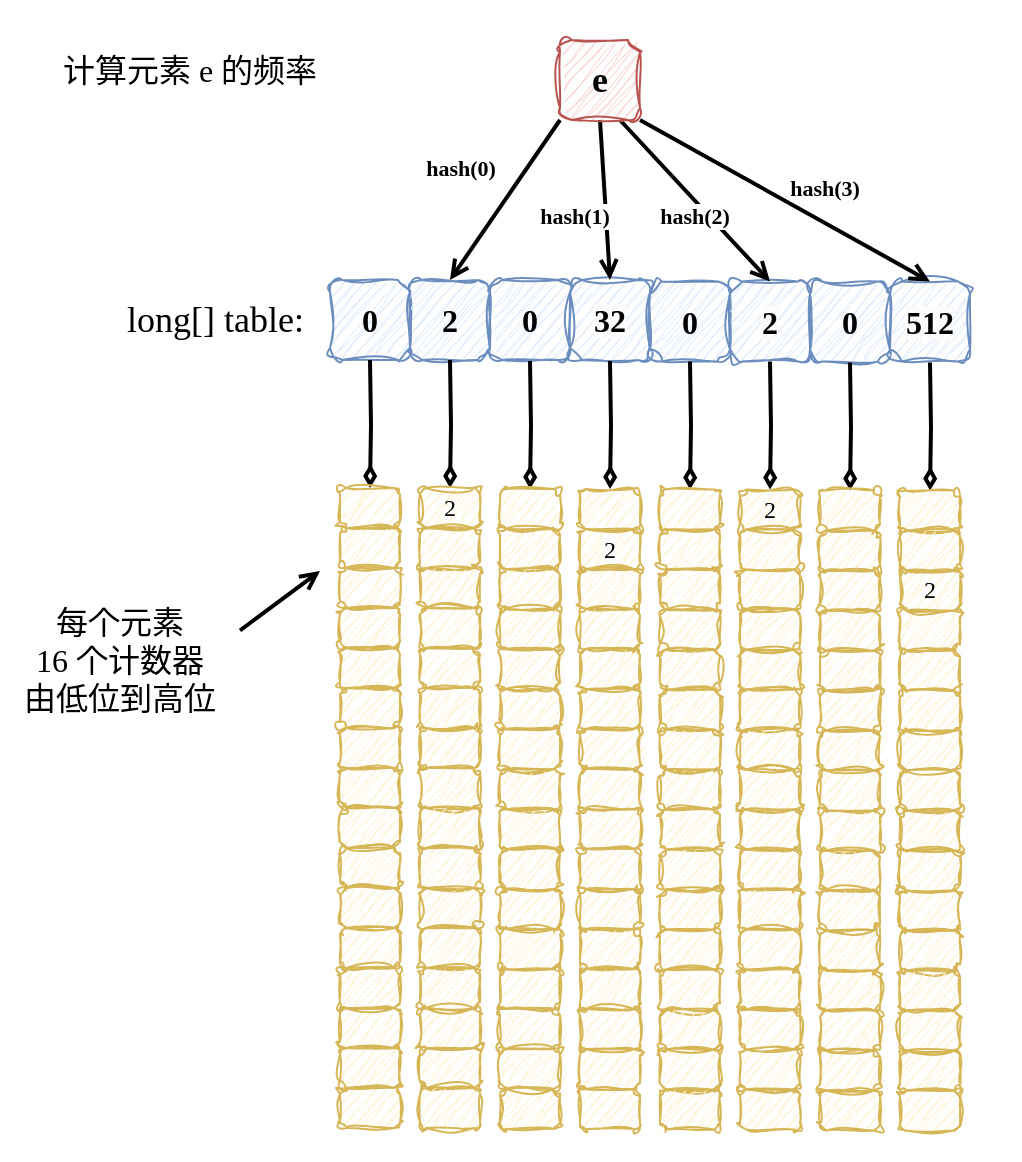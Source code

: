 <mxfile version="25.0.2">
  <diagram name="第 1 页" id="IvqHyeAGdd7Yr8hoWfXT">
    <mxGraphModel dx="819" dy="488" grid="1" gridSize="10" guides="1" tooltips="1" connect="1" arrows="1" fold="1" page="1" pageScale="1" pageWidth="1169" pageHeight="827" math="0" shadow="0">
      <root>
        <mxCell id="0" />
        <mxCell id="1" parent="0" />
        <mxCell id="Biw7-eiPxBGhHiRIIHcr-265" value="" style="rounded=0;whiteSpace=wrap;html=1;strokeColor=none;fontFamily=Helvetica;fontSize=11;fontColor=default;labelBackgroundColor=default;" parent="1" vertex="1">
          <mxGeometry x="220" y="110" width="510" height="580" as="geometry" />
        </mxCell>
        <mxCell id="Biw7-eiPxBGhHiRIIHcr-21" value="&lt;font style=&quot;font-size: 16px;&quot; face=&quot;Comic Sans MS&quot;&gt;&lt;b&gt;0&lt;/b&gt;&lt;/font&gt;" style="rounded=1;whiteSpace=wrap;html=1;fillColor=#dae8fc;strokeColor=#6c8ebf;sketch=1;curveFitting=1;jiggle=2;" parent="1" vertex="1">
          <mxGeometry x="385" y="250" width="40" height="40" as="geometry" />
        </mxCell>
        <mxCell id="Biw7-eiPxBGhHiRIIHcr-30" value="&lt;b style=&quot;font-family: &amp;quot;Comic Sans MS&amp;quot;; font-size: 16px;&quot;&gt;2&lt;/b&gt;" style="rounded=1;whiteSpace=wrap;html=1;fillColor=#dae8fc;strokeColor=#6c8ebf;sketch=1;curveFitting=1;jiggle=2;" parent="1" vertex="1">
          <mxGeometry x="425" y="250" width="40" height="40" as="geometry" />
        </mxCell>
        <mxCell id="Biw7-eiPxBGhHiRIIHcr-31" value="&lt;b style=&quot;forced-color-adjust: none; color: rgb(0, 0, 0); font-style: normal; font-variant-ligatures: normal; font-variant-caps: normal; letter-spacing: normal; orphans: 2; text-align: center; text-indent: 0px; text-transform: none; widows: 2; word-spacing: 0px; -webkit-text-stroke-width: 0px; white-space: normal; background-color: rgb(251, 251, 251); text-decoration-thickness: initial; text-decoration-style: initial; text-decoration-color: initial; font-family: &amp;quot;Comic Sans MS&amp;quot;; font-size: 16px;&quot;&gt;32&lt;/b&gt;" style="rounded=1;whiteSpace=wrap;html=1;fillColor=#dae8fc;strokeColor=#6c8ebf;sketch=1;curveFitting=1;jiggle=2;" parent="1" vertex="1">
          <mxGeometry x="505" y="250" width="40" height="40" as="geometry" />
        </mxCell>
        <mxCell id="Biw7-eiPxBGhHiRIIHcr-32" value="&lt;b style=&quot;font-family: &amp;quot;Comic Sans MS&amp;quot;; font-size: 16px;&quot;&gt;0&lt;/b&gt;" style="rounded=1;whiteSpace=wrap;html=1;fillColor=#dae8fc;strokeColor=#6c8ebf;sketch=1;curveFitting=1;jiggle=2;" parent="1" vertex="1">
          <mxGeometry x="465" y="250" width="40" height="40" as="geometry" />
        </mxCell>
        <mxCell id="Biw7-eiPxBGhHiRIIHcr-37" style="edgeStyle=orthogonalEdgeStyle;shape=connector;rounded=0;orthogonalLoop=1;jettySize=auto;html=1;exitX=0.5;exitY=1;exitDx=0;exitDy=0;strokeColor=default;strokeWidth=2;align=center;verticalAlign=middle;fontFamily=Helvetica;fontSize=11;fontColor=default;labelBackgroundColor=default;endArrow=diamondThin;endFill=0;" parent="1" target="Biw7-eiPxBGhHiRIIHcr-38" edge="1">
          <mxGeometry relative="1" as="geometry">
            <mxPoint x="405" y="290" as="sourcePoint" />
          </mxGeometry>
        </mxCell>
        <mxCell id="Biw7-eiPxBGhHiRIIHcr-38" value="" style="rounded=1;whiteSpace=wrap;html=1;fillColor=#fff2cc;strokeColor=#d6b656;sketch=1;curveFitting=1;jiggle=2;" parent="1" vertex="1">
          <mxGeometry x="390" y="354" width="30" height="20" as="geometry" />
        </mxCell>
        <mxCell id="Biw7-eiPxBGhHiRIIHcr-39" value="" style="rounded=1;whiteSpace=wrap;html=1;fillColor=#fff2cc;strokeColor=#d6b656;sketch=1;curveFitting=1;jiggle=2;" parent="1" vertex="1">
          <mxGeometry x="390" y="374" width="30" height="20" as="geometry" />
        </mxCell>
        <mxCell id="Biw7-eiPxBGhHiRIIHcr-40" value="" style="rounded=1;whiteSpace=wrap;html=1;fillColor=#fff2cc;strokeColor=#d6b656;sketch=1;curveFitting=1;jiggle=2;" parent="1" vertex="1">
          <mxGeometry x="390" y="394" width="30" height="20" as="geometry" />
        </mxCell>
        <mxCell id="Biw7-eiPxBGhHiRIIHcr-41" value="" style="rounded=1;whiteSpace=wrap;html=1;fillColor=#fff2cc;strokeColor=#d6b656;sketch=1;curveFitting=1;jiggle=2;" parent="1" vertex="1">
          <mxGeometry x="390" y="414" width="30" height="20" as="geometry" />
        </mxCell>
        <mxCell id="Biw7-eiPxBGhHiRIIHcr-42" value="" style="rounded=1;whiteSpace=wrap;html=1;fillColor=#fff2cc;strokeColor=#d6b656;sketch=1;curveFitting=1;jiggle=2;" parent="1" vertex="1">
          <mxGeometry x="390" y="434" width="30" height="20" as="geometry" />
        </mxCell>
        <mxCell id="Biw7-eiPxBGhHiRIIHcr-43" value="" style="rounded=1;whiteSpace=wrap;html=1;fillColor=#fff2cc;strokeColor=#d6b656;sketch=1;curveFitting=1;jiggle=2;" parent="1" vertex="1">
          <mxGeometry x="390" y="454" width="30" height="20" as="geometry" />
        </mxCell>
        <mxCell id="Biw7-eiPxBGhHiRIIHcr-44" value="" style="rounded=1;whiteSpace=wrap;html=1;fillColor=#fff2cc;strokeColor=#d6b656;sketch=1;curveFitting=1;jiggle=2;" parent="1" vertex="1">
          <mxGeometry x="390" y="474" width="30" height="20" as="geometry" />
        </mxCell>
        <mxCell id="Biw7-eiPxBGhHiRIIHcr-45" value="" style="rounded=1;whiteSpace=wrap;html=1;fillColor=#fff2cc;strokeColor=#d6b656;sketch=1;curveFitting=1;jiggle=2;" parent="1" vertex="1">
          <mxGeometry x="390" y="494" width="30" height="20" as="geometry" />
        </mxCell>
        <mxCell id="Biw7-eiPxBGhHiRIIHcr-46" value="" style="rounded=1;whiteSpace=wrap;html=1;fillColor=#fff2cc;strokeColor=#d6b656;sketch=1;curveFitting=1;jiggle=2;" parent="1" vertex="1">
          <mxGeometry x="390" y="514" width="30" height="20" as="geometry" />
        </mxCell>
        <mxCell id="Biw7-eiPxBGhHiRIIHcr-47" value="" style="rounded=1;whiteSpace=wrap;html=1;fillColor=#fff2cc;strokeColor=#d6b656;sketch=1;curveFitting=1;jiggle=2;" parent="1" vertex="1">
          <mxGeometry x="390" y="534" width="30" height="20" as="geometry" />
        </mxCell>
        <mxCell id="Biw7-eiPxBGhHiRIIHcr-48" value="" style="rounded=1;whiteSpace=wrap;html=1;fillColor=#fff2cc;strokeColor=#d6b656;sketch=1;curveFitting=1;jiggle=2;" parent="1" vertex="1">
          <mxGeometry x="390" y="554" width="30" height="20" as="geometry" />
        </mxCell>
        <mxCell id="Biw7-eiPxBGhHiRIIHcr-49" value="" style="rounded=1;whiteSpace=wrap;html=1;fillColor=#fff2cc;strokeColor=#d6b656;sketch=1;curveFitting=1;jiggle=2;" parent="1" vertex="1">
          <mxGeometry x="390" y="574" width="30" height="20" as="geometry" />
        </mxCell>
        <mxCell id="Biw7-eiPxBGhHiRIIHcr-50" value="" style="rounded=1;whiteSpace=wrap;html=1;fillColor=#fff2cc;strokeColor=#d6b656;sketch=1;curveFitting=1;jiggle=2;" parent="1" vertex="1">
          <mxGeometry x="390" y="594" width="30" height="20" as="geometry" />
        </mxCell>
        <mxCell id="Biw7-eiPxBGhHiRIIHcr-51" value="" style="rounded=1;whiteSpace=wrap;html=1;fillColor=#fff2cc;strokeColor=#d6b656;sketch=1;curveFitting=1;jiggle=2;" parent="1" vertex="1">
          <mxGeometry x="390" y="614" width="30" height="20" as="geometry" />
        </mxCell>
        <mxCell id="Biw7-eiPxBGhHiRIIHcr-52" value="" style="rounded=1;whiteSpace=wrap;html=1;fillColor=#fff2cc;strokeColor=#d6b656;sketch=1;curveFitting=1;jiggle=2;" parent="1" vertex="1">
          <mxGeometry x="390" y="634" width="30" height="20" as="geometry" />
        </mxCell>
        <mxCell id="Biw7-eiPxBGhHiRIIHcr-53" value="" style="rounded=1;whiteSpace=wrap;html=1;fillColor=#fff2cc;strokeColor=#d6b656;sketch=1;curveFitting=1;jiggle=2;" parent="1" vertex="1">
          <mxGeometry x="390" y="654" width="30" height="20" as="geometry" />
        </mxCell>
        <mxCell id="Biw7-eiPxBGhHiRIIHcr-54" style="edgeStyle=orthogonalEdgeStyle;shape=connector;rounded=0;orthogonalLoop=1;jettySize=auto;html=1;exitX=0.5;exitY=1;exitDx=0;exitDy=0;strokeColor=default;strokeWidth=2;align=center;verticalAlign=middle;fontFamily=Helvetica;fontSize=11;fontColor=default;labelBackgroundColor=default;endArrow=diamondThin;endFill=0;" parent="1" target="Biw7-eiPxBGhHiRIIHcr-55" edge="1">
          <mxGeometry relative="1" as="geometry">
            <mxPoint x="445" y="290" as="sourcePoint" />
          </mxGeometry>
        </mxCell>
        <mxCell id="Biw7-eiPxBGhHiRIIHcr-55" value="&lt;span style=&quot;font-family: &amp;quot;Comic Sans MS&amp;quot;;&quot;&gt;2&lt;/span&gt;" style="rounded=1;whiteSpace=wrap;html=1;fillColor=#fff2cc;strokeColor=#d6b656;sketch=1;curveFitting=1;jiggle=2;" parent="1" vertex="1">
          <mxGeometry x="430" y="354" width="30" height="20" as="geometry" />
        </mxCell>
        <mxCell id="Biw7-eiPxBGhHiRIIHcr-56" value="" style="rounded=1;whiteSpace=wrap;html=1;fillColor=#fff2cc;strokeColor=#d6b656;sketch=1;curveFitting=1;jiggle=2;" parent="1" vertex="1">
          <mxGeometry x="430" y="374" width="30" height="20" as="geometry" />
        </mxCell>
        <mxCell id="Biw7-eiPxBGhHiRIIHcr-57" value="" style="rounded=1;whiteSpace=wrap;html=1;fillColor=#fff2cc;strokeColor=#d6b656;sketch=1;curveFitting=1;jiggle=2;" parent="1" vertex="1">
          <mxGeometry x="430" y="394" width="30" height="20" as="geometry" />
        </mxCell>
        <mxCell id="Biw7-eiPxBGhHiRIIHcr-58" value="" style="rounded=1;whiteSpace=wrap;html=1;fillColor=#fff2cc;strokeColor=#d6b656;sketch=1;curveFitting=1;jiggle=2;" parent="1" vertex="1">
          <mxGeometry x="430" y="414" width="30" height="20" as="geometry" />
        </mxCell>
        <mxCell id="Biw7-eiPxBGhHiRIIHcr-59" value="" style="rounded=1;whiteSpace=wrap;html=1;fillColor=#fff2cc;strokeColor=#d6b656;sketch=1;curveFitting=1;jiggle=2;" parent="1" vertex="1">
          <mxGeometry x="430" y="434" width="30" height="20" as="geometry" />
        </mxCell>
        <mxCell id="Biw7-eiPxBGhHiRIIHcr-60" value="" style="rounded=1;whiteSpace=wrap;html=1;fillColor=#fff2cc;strokeColor=#d6b656;sketch=1;curveFitting=1;jiggle=2;" parent="1" vertex="1">
          <mxGeometry x="430" y="454" width="30" height="20" as="geometry" />
        </mxCell>
        <mxCell id="Biw7-eiPxBGhHiRIIHcr-61" value="" style="rounded=1;whiteSpace=wrap;html=1;fillColor=#fff2cc;strokeColor=#d6b656;sketch=1;curveFitting=1;jiggle=2;" parent="1" vertex="1">
          <mxGeometry x="430" y="474" width="30" height="20" as="geometry" />
        </mxCell>
        <mxCell id="Biw7-eiPxBGhHiRIIHcr-62" value="" style="rounded=1;whiteSpace=wrap;html=1;fillColor=#fff2cc;strokeColor=#d6b656;sketch=1;curveFitting=1;jiggle=2;" parent="1" vertex="1">
          <mxGeometry x="430" y="494" width="30" height="20" as="geometry" />
        </mxCell>
        <mxCell id="Biw7-eiPxBGhHiRIIHcr-63" value="" style="rounded=1;whiteSpace=wrap;html=1;fillColor=#fff2cc;strokeColor=#d6b656;sketch=1;curveFitting=1;jiggle=2;" parent="1" vertex="1">
          <mxGeometry x="430" y="514" width="30" height="20" as="geometry" />
        </mxCell>
        <mxCell id="Biw7-eiPxBGhHiRIIHcr-64" value="" style="rounded=1;whiteSpace=wrap;html=1;fillColor=#fff2cc;strokeColor=#d6b656;sketch=1;curveFitting=1;jiggle=2;" parent="1" vertex="1">
          <mxGeometry x="430" y="534" width="30" height="20" as="geometry" />
        </mxCell>
        <mxCell id="Biw7-eiPxBGhHiRIIHcr-65" value="" style="rounded=1;whiteSpace=wrap;html=1;fillColor=#fff2cc;strokeColor=#d6b656;sketch=1;curveFitting=1;jiggle=2;" parent="1" vertex="1">
          <mxGeometry x="430" y="554" width="30" height="20" as="geometry" />
        </mxCell>
        <mxCell id="Biw7-eiPxBGhHiRIIHcr-66" value="" style="rounded=1;whiteSpace=wrap;html=1;fillColor=#fff2cc;strokeColor=#d6b656;sketch=1;curveFitting=1;jiggle=2;" parent="1" vertex="1">
          <mxGeometry x="430" y="574" width="30" height="20" as="geometry" />
        </mxCell>
        <mxCell id="Biw7-eiPxBGhHiRIIHcr-67" value="" style="rounded=1;whiteSpace=wrap;html=1;fillColor=#fff2cc;strokeColor=#d6b656;sketch=1;curveFitting=1;jiggle=2;" parent="1" vertex="1">
          <mxGeometry x="430" y="594" width="30" height="20" as="geometry" />
        </mxCell>
        <mxCell id="Biw7-eiPxBGhHiRIIHcr-68" value="" style="rounded=1;whiteSpace=wrap;html=1;fillColor=#fff2cc;strokeColor=#d6b656;sketch=1;curveFitting=1;jiggle=2;" parent="1" vertex="1">
          <mxGeometry x="430" y="614" width="30" height="20" as="geometry" />
        </mxCell>
        <mxCell id="Biw7-eiPxBGhHiRIIHcr-69" value="" style="rounded=1;whiteSpace=wrap;html=1;fillColor=#fff2cc;strokeColor=#d6b656;sketch=1;curveFitting=1;jiggle=2;" parent="1" vertex="1">
          <mxGeometry x="430" y="634" width="30" height="20" as="geometry" />
        </mxCell>
        <mxCell id="Biw7-eiPxBGhHiRIIHcr-70" value="" style="rounded=1;whiteSpace=wrap;html=1;fillColor=#fff2cc;strokeColor=#d6b656;sketch=1;curveFitting=1;jiggle=2;" parent="1" vertex="1">
          <mxGeometry x="430" y="654" width="30" height="20" as="geometry" />
        </mxCell>
        <mxCell id="Biw7-eiPxBGhHiRIIHcr-72" style="edgeStyle=orthogonalEdgeStyle;shape=connector;rounded=0;orthogonalLoop=1;jettySize=auto;html=1;exitX=0.5;exitY=1;exitDx=0;exitDy=0;strokeColor=default;strokeWidth=2;align=center;verticalAlign=middle;fontFamily=Helvetica;fontSize=11;fontColor=default;labelBackgroundColor=default;endArrow=diamondThin;endFill=0;" parent="1" target="Biw7-eiPxBGhHiRIIHcr-73" edge="1">
          <mxGeometry relative="1" as="geometry">
            <mxPoint x="485" y="290.5" as="sourcePoint" />
          </mxGeometry>
        </mxCell>
        <mxCell id="Biw7-eiPxBGhHiRIIHcr-73" value="" style="rounded=1;whiteSpace=wrap;html=1;fillColor=#fff2cc;strokeColor=#d6b656;sketch=1;curveFitting=1;jiggle=2;" parent="1" vertex="1">
          <mxGeometry x="470" y="354.5" width="30" height="20" as="geometry" />
        </mxCell>
        <mxCell id="Biw7-eiPxBGhHiRIIHcr-74" value="" style="rounded=1;whiteSpace=wrap;html=1;fillColor=#fff2cc;strokeColor=#d6b656;sketch=1;curveFitting=1;jiggle=2;" parent="1" vertex="1">
          <mxGeometry x="470" y="374.5" width="30" height="20" as="geometry" />
        </mxCell>
        <mxCell id="Biw7-eiPxBGhHiRIIHcr-75" value="" style="rounded=1;whiteSpace=wrap;html=1;fillColor=#fff2cc;strokeColor=#d6b656;sketch=1;curveFitting=1;jiggle=2;" parent="1" vertex="1">
          <mxGeometry x="470" y="394.5" width="30" height="20" as="geometry" />
        </mxCell>
        <mxCell id="Biw7-eiPxBGhHiRIIHcr-76" value="" style="rounded=1;whiteSpace=wrap;html=1;fillColor=#fff2cc;strokeColor=#d6b656;sketch=1;curveFitting=1;jiggle=2;" parent="1" vertex="1">
          <mxGeometry x="470" y="414.5" width="30" height="20" as="geometry" />
        </mxCell>
        <mxCell id="Biw7-eiPxBGhHiRIIHcr-77" value="" style="rounded=1;whiteSpace=wrap;html=1;fillColor=#fff2cc;strokeColor=#d6b656;sketch=1;curveFitting=1;jiggle=2;" parent="1" vertex="1">
          <mxGeometry x="470" y="434.5" width="30" height="20" as="geometry" />
        </mxCell>
        <mxCell id="Biw7-eiPxBGhHiRIIHcr-78" value="" style="rounded=1;whiteSpace=wrap;html=1;fillColor=#fff2cc;strokeColor=#d6b656;sketch=1;curveFitting=1;jiggle=2;" parent="1" vertex="1">
          <mxGeometry x="470" y="454.5" width="30" height="20" as="geometry" />
        </mxCell>
        <mxCell id="Biw7-eiPxBGhHiRIIHcr-79" value="" style="rounded=1;whiteSpace=wrap;html=1;fillColor=#fff2cc;strokeColor=#d6b656;sketch=1;curveFitting=1;jiggle=2;" parent="1" vertex="1">
          <mxGeometry x="470" y="474.5" width="30" height="20" as="geometry" />
        </mxCell>
        <mxCell id="Biw7-eiPxBGhHiRIIHcr-80" value="" style="rounded=1;whiteSpace=wrap;html=1;fillColor=#fff2cc;strokeColor=#d6b656;sketch=1;curveFitting=1;jiggle=2;" parent="1" vertex="1">
          <mxGeometry x="470" y="494.5" width="30" height="20" as="geometry" />
        </mxCell>
        <mxCell id="Biw7-eiPxBGhHiRIIHcr-81" value="" style="rounded=1;whiteSpace=wrap;html=1;fillColor=#fff2cc;strokeColor=#d6b656;sketch=1;curveFitting=1;jiggle=2;" parent="1" vertex="1">
          <mxGeometry x="470" y="514.5" width="30" height="20" as="geometry" />
        </mxCell>
        <mxCell id="Biw7-eiPxBGhHiRIIHcr-82" value="" style="rounded=1;whiteSpace=wrap;html=1;fillColor=#fff2cc;strokeColor=#d6b656;sketch=1;curveFitting=1;jiggle=2;" parent="1" vertex="1">
          <mxGeometry x="470" y="534.5" width="30" height="20" as="geometry" />
        </mxCell>
        <mxCell id="Biw7-eiPxBGhHiRIIHcr-83" value="" style="rounded=1;whiteSpace=wrap;html=1;fillColor=#fff2cc;strokeColor=#d6b656;sketch=1;curveFitting=1;jiggle=2;" parent="1" vertex="1">
          <mxGeometry x="470" y="554.5" width="30" height="20" as="geometry" />
        </mxCell>
        <mxCell id="Biw7-eiPxBGhHiRIIHcr-84" value="" style="rounded=1;whiteSpace=wrap;html=1;fillColor=#fff2cc;strokeColor=#d6b656;sketch=1;curveFitting=1;jiggle=2;" parent="1" vertex="1">
          <mxGeometry x="470" y="574.5" width="30" height="20" as="geometry" />
        </mxCell>
        <mxCell id="Biw7-eiPxBGhHiRIIHcr-85" value="" style="rounded=1;whiteSpace=wrap;html=1;fillColor=#fff2cc;strokeColor=#d6b656;sketch=1;curveFitting=1;jiggle=2;" parent="1" vertex="1">
          <mxGeometry x="470" y="594.5" width="30" height="20" as="geometry" />
        </mxCell>
        <mxCell id="Biw7-eiPxBGhHiRIIHcr-86" value="" style="rounded=1;whiteSpace=wrap;html=1;fillColor=#fff2cc;strokeColor=#d6b656;sketch=1;curveFitting=1;jiggle=2;" parent="1" vertex="1">
          <mxGeometry x="470" y="614.5" width="30" height="20" as="geometry" />
        </mxCell>
        <mxCell id="Biw7-eiPxBGhHiRIIHcr-87" value="" style="rounded=1;whiteSpace=wrap;html=1;fillColor=#fff2cc;strokeColor=#d6b656;sketch=1;curveFitting=1;jiggle=2;" parent="1" vertex="1">
          <mxGeometry x="470" y="634.5" width="30" height="20" as="geometry" />
        </mxCell>
        <mxCell id="Biw7-eiPxBGhHiRIIHcr-88" value="" style="rounded=1;whiteSpace=wrap;html=1;fillColor=#fff2cc;strokeColor=#d6b656;sketch=1;curveFitting=1;jiggle=2;" parent="1" vertex="1">
          <mxGeometry x="470" y="654.5" width="30" height="20" as="geometry" />
        </mxCell>
        <mxCell id="Biw7-eiPxBGhHiRIIHcr-89" style="edgeStyle=orthogonalEdgeStyle;shape=connector;rounded=0;orthogonalLoop=1;jettySize=auto;html=1;exitX=0.5;exitY=1;exitDx=0;exitDy=0;strokeColor=default;strokeWidth=2;align=center;verticalAlign=middle;fontFamily=Helvetica;fontSize=11;fontColor=default;labelBackgroundColor=default;endArrow=diamondThin;endFill=0;" parent="1" target="Biw7-eiPxBGhHiRIIHcr-90" edge="1">
          <mxGeometry relative="1" as="geometry">
            <mxPoint x="525" y="290.5" as="sourcePoint" />
          </mxGeometry>
        </mxCell>
        <mxCell id="Biw7-eiPxBGhHiRIIHcr-90" value="" style="rounded=1;whiteSpace=wrap;html=1;fillColor=#fff2cc;strokeColor=#d6b656;sketch=1;curveFitting=1;jiggle=2;" parent="1" vertex="1">
          <mxGeometry x="510" y="354.5" width="30" height="20" as="geometry" />
        </mxCell>
        <mxCell id="Biw7-eiPxBGhHiRIIHcr-91" value="&lt;meta charset=&quot;utf-8&quot;&gt;&lt;span style=&quot;color: rgb(0, 0, 0); font-family: &amp;quot;Comic Sans MS&amp;quot;; font-size: 12px; font-style: normal; font-variant-ligatures: normal; font-variant-caps: normal; font-weight: 400; letter-spacing: normal; orphans: 2; text-align: center; text-indent: 0px; text-transform: none; widows: 2; word-spacing: 0px; -webkit-text-stroke-width: 0px; white-space: normal; background-color: rgb(251, 251, 251); text-decoration-thickness: initial; text-decoration-style: initial; text-decoration-color: initial; display: inline !important; float: none;&quot;&gt;2&lt;/span&gt;" style="rounded=1;whiteSpace=wrap;html=1;fillColor=#fff2cc;strokeColor=#d6b656;sketch=1;curveFitting=1;jiggle=2;" parent="1" vertex="1">
          <mxGeometry x="510" y="374.5" width="30" height="20" as="geometry" />
        </mxCell>
        <mxCell id="Biw7-eiPxBGhHiRIIHcr-92" value="" style="rounded=1;whiteSpace=wrap;html=1;fillColor=#fff2cc;strokeColor=#d6b656;sketch=1;curveFitting=1;jiggle=2;" parent="1" vertex="1">
          <mxGeometry x="510" y="394.5" width="30" height="20" as="geometry" />
        </mxCell>
        <mxCell id="Biw7-eiPxBGhHiRIIHcr-93" value="" style="rounded=1;whiteSpace=wrap;html=1;fillColor=#fff2cc;strokeColor=#d6b656;sketch=1;curveFitting=1;jiggle=2;" parent="1" vertex="1">
          <mxGeometry x="510" y="414.5" width="30" height="20" as="geometry" />
        </mxCell>
        <mxCell id="Biw7-eiPxBGhHiRIIHcr-94" value="" style="rounded=1;whiteSpace=wrap;html=1;fillColor=#fff2cc;strokeColor=#d6b656;sketch=1;curveFitting=1;jiggle=2;" parent="1" vertex="1">
          <mxGeometry x="510" y="434.5" width="30" height="20" as="geometry" />
        </mxCell>
        <mxCell id="Biw7-eiPxBGhHiRIIHcr-95" value="" style="rounded=1;whiteSpace=wrap;html=1;fillColor=#fff2cc;strokeColor=#d6b656;sketch=1;curveFitting=1;jiggle=2;" parent="1" vertex="1">
          <mxGeometry x="510" y="454.5" width="30" height="20" as="geometry" />
        </mxCell>
        <mxCell id="Biw7-eiPxBGhHiRIIHcr-96" value="" style="rounded=1;whiteSpace=wrap;html=1;fillColor=#fff2cc;strokeColor=#d6b656;sketch=1;curveFitting=1;jiggle=2;" parent="1" vertex="1">
          <mxGeometry x="510" y="474.5" width="30" height="20" as="geometry" />
        </mxCell>
        <mxCell id="Biw7-eiPxBGhHiRIIHcr-97" value="" style="rounded=1;whiteSpace=wrap;html=1;fillColor=#fff2cc;strokeColor=#d6b656;sketch=1;curveFitting=1;jiggle=2;" parent="1" vertex="1">
          <mxGeometry x="510" y="494.5" width="30" height="20" as="geometry" />
        </mxCell>
        <mxCell id="Biw7-eiPxBGhHiRIIHcr-98" value="" style="rounded=1;whiteSpace=wrap;html=1;fillColor=#fff2cc;strokeColor=#d6b656;sketch=1;curveFitting=1;jiggle=2;" parent="1" vertex="1">
          <mxGeometry x="510" y="514.5" width="30" height="20" as="geometry" />
        </mxCell>
        <mxCell id="Biw7-eiPxBGhHiRIIHcr-99" value="" style="rounded=1;whiteSpace=wrap;html=1;fillColor=#fff2cc;strokeColor=#d6b656;sketch=1;curveFitting=1;jiggle=2;" parent="1" vertex="1">
          <mxGeometry x="510" y="534.5" width="30" height="20" as="geometry" />
        </mxCell>
        <mxCell id="Biw7-eiPxBGhHiRIIHcr-100" value="" style="rounded=1;whiteSpace=wrap;html=1;fillColor=#fff2cc;strokeColor=#d6b656;sketch=1;curveFitting=1;jiggle=2;" parent="1" vertex="1">
          <mxGeometry x="510" y="554.5" width="30" height="20" as="geometry" />
        </mxCell>
        <mxCell id="Biw7-eiPxBGhHiRIIHcr-101" value="" style="rounded=1;whiteSpace=wrap;html=1;fillColor=#fff2cc;strokeColor=#d6b656;sketch=1;curveFitting=1;jiggle=2;" parent="1" vertex="1">
          <mxGeometry x="510" y="574.5" width="30" height="20" as="geometry" />
        </mxCell>
        <mxCell id="Biw7-eiPxBGhHiRIIHcr-102" value="" style="rounded=1;whiteSpace=wrap;html=1;fillColor=#fff2cc;strokeColor=#d6b656;sketch=1;curveFitting=1;jiggle=2;" parent="1" vertex="1">
          <mxGeometry x="510" y="594.5" width="30" height="20" as="geometry" />
        </mxCell>
        <mxCell id="Biw7-eiPxBGhHiRIIHcr-103" value="" style="rounded=1;whiteSpace=wrap;html=1;fillColor=#fff2cc;strokeColor=#d6b656;sketch=1;curveFitting=1;jiggle=2;" parent="1" vertex="1">
          <mxGeometry x="510" y="614.5" width="30" height="20" as="geometry" />
        </mxCell>
        <mxCell id="Biw7-eiPxBGhHiRIIHcr-104" value="" style="rounded=1;whiteSpace=wrap;html=1;fillColor=#fff2cc;strokeColor=#d6b656;sketch=1;curveFitting=1;jiggle=2;" parent="1" vertex="1">
          <mxGeometry x="510" y="634.5" width="30" height="20" as="geometry" />
        </mxCell>
        <mxCell id="Biw7-eiPxBGhHiRIIHcr-105" value="" style="rounded=1;whiteSpace=wrap;html=1;fillColor=#fff2cc;strokeColor=#d6b656;sketch=1;curveFitting=1;jiggle=2;" parent="1" vertex="1">
          <mxGeometry x="510" y="654.5" width="30" height="20" as="geometry" />
        </mxCell>
        <mxCell id="Biw7-eiPxBGhHiRIIHcr-174" value="&lt;b style=&quot;font-family: &amp;quot;Comic Sans MS&amp;quot;; font-size: 16px;&quot;&gt;0&lt;/b&gt;" style="rounded=1;whiteSpace=wrap;html=1;fillColor=#dae8fc;strokeColor=#6c8ebf;sketch=1;curveFitting=1;jiggle=2;" parent="1" vertex="1">
          <mxGeometry x="545" y="250.75" width="40" height="40" as="geometry" />
        </mxCell>
        <mxCell id="Biw7-eiPxBGhHiRIIHcr-175" value="&lt;b style=&quot;forced-color-adjust: none; color: rgb(0, 0, 0); font-style: normal; font-variant-ligatures: normal; font-variant-caps: normal; letter-spacing: normal; orphans: 2; text-align: center; text-indent: 0px; text-transform: none; widows: 2; word-spacing: 0px; -webkit-text-stroke-width: 0px; white-space: normal; background-color: rgb(251, 251, 251); text-decoration-thickness: initial; text-decoration-style: initial; text-decoration-color: initial; font-family: &amp;quot;Comic Sans MS&amp;quot;; font-size: 16px;&quot;&gt;2&lt;/b&gt;" style="rounded=1;whiteSpace=wrap;html=1;fillColor=#dae8fc;strokeColor=#6c8ebf;sketch=1;curveFitting=1;jiggle=2;" parent="1" vertex="1">
          <mxGeometry x="585" y="250.75" width="40" height="40" as="geometry" />
        </mxCell>
        <mxCell id="Biw7-eiPxBGhHiRIIHcr-176" value="&lt;b style=&quot;forced-color-adjust: none; color: rgb(0, 0, 0); font-style: normal; font-variant-ligatures: normal; font-variant-caps: normal; letter-spacing: normal; orphans: 2; text-align: center; text-indent: 0px; text-transform: none; widows: 2; word-spacing: 0px; -webkit-text-stroke-width: 0px; white-space: normal; text-decoration-thickness: initial; text-decoration-style: initial; text-decoration-color: initial; background-color: rgb(251, 251, 251); font-family: &amp;quot;Comic Sans MS&amp;quot;; font-size: 16px;&quot;&gt;512&lt;/b&gt;" style="rounded=1;whiteSpace=wrap;html=1;fillColor=#dae8fc;strokeColor=#6c8ebf;sketch=1;curveFitting=1;jiggle=2;" parent="1" vertex="1">
          <mxGeometry x="665" y="250.75" width="40" height="40" as="geometry" />
        </mxCell>
        <mxCell id="Biw7-eiPxBGhHiRIIHcr-177" value="&lt;b style=&quot;font-family: &amp;quot;Comic Sans MS&amp;quot;; font-size: 16px;&quot;&gt;0&lt;/b&gt;" style="rounded=1;whiteSpace=wrap;html=1;fillColor=#dae8fc;strokeColor=#6c8ebf;sketch=1;curveFitting=1;jiggle=2;" parent="1" vertex="1">
          <mxGeometry x="625" y="250.75" width="40" height="40" as="geometry" />
        </mxCell>
        <mxCell id="Biw7-eiPxBGhHiRIIHcr-178" style="edgeStyle=orthogonalEdgeStyle;shape=connector;rounded=0;orthogonalLoop=1;jettySize=auto;html=1;exitX=0.5;exitY=1;exitDx=0;exitDy=0;strokeColor=default;strokeWidth=2;align=center;verticalAlign=middle;fontFamily=Helvetica;fontSize=11;fontColor=default;labelBackgroundColor=default;endArrow=diamondThin;endFill=0;" parent="1" target="Biw7-eiPxBGhHiRIIHcr-179" edge="1">
          <mxGeometry relative="1" as="geometry">
            <mxPoint x="565" y="290.75" as="sourcePoint" />
          </mxGeometry>
        </mxCell>
        <mxCell id="Biw7-eiPxBGhHiRIIHcr-179" value="" style="rounded=1;whiteSpace=wrap;html=1;fillColor=#fff2cc;strokeColor=#d6b656;sketch=1;curveFitting=1;jiggle=2;" parent="1" vertex="1">
          <mxGeometry x="550" y="354.75" width="30" height="20" as="geometry" />
        </mxCell>
        <mxCell id="Biw7-eiPxBGhHiRIIHcr-180" value="" style="rounded=1;whiteSpace=wrap;html=1;fillColor=#fff2cc;strokeColor=#d6b656;sketch=1;curveFitting=1;jiggle=2;" parent="1" vertex="1">
          <mxGeometry x="550" y="374.75" width="30" height="20" as="geometry" />
        </mxCell>
        <mxCell id="Biw7-eiPxBGhHiRIIHcr-181" value="" style="rounded=1;whiteSpace=wrap;html=1;fillColor=#fff2cc;strokeColor=#d6b656;sketch=1;curveFitting=1;jiggle=2;" parent="1" vertex="1">
          <mxGeometry x="550" y="394.75" width="30" height="20" as="geometry" />
        </mxCell>
        <mxCell id="Biw7-eiPxBGhHiRIIHcr-182" value="" style="rounded=1;whiteSpace=wrap;html=1;fillColor=#fff2cc;strokeColor=#d6b656;sketch=1;curveFitting=1;jiggle=2;" parent="1" vertex="1">
          <mxGeometry x="550" y="414.75" width="30" height="20" as="geometry" />
        </mxCell>
        <mxCell id="Biw7-eiPxBGhHiRIIHcr-183" value="" style="rounded=1;whiteSpace=wrap;html=1;fillColor=#fff2cc;strokeColor=#d6b656;sketch=1;curveFitting=1;jiggle=2;" parent="1" vertex="1">
          <mxGeometry x="550" y="434.75" width="30" height="20" as="geometry" />
        </mxCell>
        <mxCell id="Biw7-eiPxBGhHiRIIHcr-184" value="" style="rounded=1;whiteSpace=wrap;html=1;fillColor=#fff2cc;strokeColor=#d6b656;sketch=1;curveFitting=1;jiggle=2;" parent="1" vertex="1">
          <mxGeometry x="550" y="454.75" width="30" height="20" as="geometry" />
        </mxCell>
        <mxCell id="Biw7-eiPxBGhHiRIIHcr-185" value="" style="rounded=1;whiteSpace=wrap;html=1;fillColor=#fff2cc;strokeColor=#d6b656;sketch=1;curveFitting=1;jiggle=2;" parent="1" vertex="1">
          <mxGeometry x="550" y="474.75" width="30" height="20" as="geometry" />
        </mxCell>
        <mxCell id="Biw7-eiPxBGhHiRIIHcr-186" value="" style="rounded=1;whiteSpace=wrap;html=1;fillColor=#fff2cc;strokeColor=#d6b656;sketch=1;curveFitting=1;jiggle=2;" parent="1" vertex="1">
          <mxGeometry x="550" y="494.75" width="30" height="20" as="geometry" />
        </mxCell>
        <mxCell id="Biw7-eiPxBGhHiRIIHcr-187" value="" style="rounded=1;whiteSpace=wrap;html=1;fillColor=#fff2cc;strokeColor=#d6b656;sketch=1;curveFitting=1;jiggle=2;" parent="1" vertex="1">
          <mxGeometry x="550" y="514.75" width="30" height="20" as="geometry" />
        </mxCell>
        <mxCell id="Biw7-eiPxBGhHiRIIHcr-188" value="" style="rounded=1;whiteSpace=wrap;html=1;fillColor=#fff2cc;strokeColor=#d6b656;sketch=1;curveFitting=1;jiggle=2;" parent="1" vertex="1">
          <mxGeometry x="550" y="534.75" width="30" height="20" as="geometry" />
        </mxCell>
        <mxCell id="Biw7-eiPxBGhHiRIIHcr-189" value="" style="rounded=1;whiteSpace=wrap;html=1;fillColor=#fff2cc;strokeColor=#d6b656;sketch=1;curveFitting=1;jiggle=2;" parent="1" vertex="1">
          <mxGeometry x="550" y="554.75" width="30" height="20" as="geometry" />
        </mxCell>
        <mxCell id="Biw7-eiPxBGhHiRIIHcr-190" value="" style="rounded=1;whiteSpace=wrap;html=1;fillColor=#fff2cc;strokeColor=#d6b656;sketch=1;curveFitting=1;jiggle=2;" parent="1" vertex="1">
          <mxGeometry x="550" y="574.75" width="30" height="20" as="geometry" />
        </mxCell>
        <mxCell id="Biw7-eiPxBGhHiRIIHcr-191" value="" style="rounded=1;whiteSpace=wrap;html=1;fillColor=#fff2cc;strokeColor=#d6b656;sketch=1;curveFitting=1;jiggle=2;" parent="1" vertex="1">
          <mxGeometry x="550" y="594.75" width="30" height="20" as="geometry" />
        </mxCell>
        <mxCell id="Biw7-eiPxBGhHiRIIHcr-192" value="" style="rounded=1;whiteSpace=wrap;html=1;fillColor=#fff2cc;strokeColor=#d6b656;sketch=1;curveFitting=1;jiggle=2;" parent="1" vertex="1">
          <mxGeometry x="550" y="614.75" width="30" height="20" as="geometry" />
        </mxCell>
        <mxCell id="Biw7-eiPxBGhHiRIIHcr-193" value="" style="rounded=1;whiteSpace=wrap;html=1;fillColor=#fff2cc;strokeColor=#d6b656;sketch=1;curveFitting=1;jiggle=2;" parent="1" vertex="1">
          <mxGeometry x="550" y="634.75" width="30" height="20" as="geometry" />
        </mxCell>
        <mxCell id="Biw7-eiPxBGhHiRIIHcr-194" value="" style="rounded=1;whiteSpace=wrap;html=1;fillColor=#fff2cc;strokeColor=#d6b656;sketch=1;curveFitting=1;jiggle=2;" parent="1" vertex="1">
          <mxGeometry x="550" y="654.75" width="30" height="20" as="geometry" />
        </mxCell>
        <mxCell id="Biw7-eiPxBGhHiRIIHcr-195" style="edgeStyle=orthogonalEdgeStyle;shape=connector;rounded=0;orthogonalLoop=1;jettySize=auto;html=1;exitX=0.5;exitY=1;exitDx=0;exitDy=0;strokeColor=default;strokeWidth=2;align=center;verticalAlign=middle;fontFamily=Helvetica;fontSize=11;fontColor=default;labelBackgroundColor=default;endArrow=diamondThin;endFill=0;" parent="1" target="Biw7-eiPxBGhHiRIIHcr-196" edge="1">
          <mxGeometry relative="1" as="geometry">
            <mxPoint x="605" y="290.75" as="sourcePoint" />
          </mxGeometry>
        </mxCell>
        <mxCell id="Biw7-eiPxBGhHiRIIHcr-196" value="&lt;span style=&quot;font-family: &amp;quot;Comic Sans MS&amp;quot;;&quot;&gt;2&lt;/span&gt;" style="rounded=1;whiteSpace=wrap;html=1;fillColor=#fff2cc;strokeColor=#d6b656;sketch=1;curveFitting=1;jiggle=2;" parent="1" vertex="1">
          <mxGeometry x="590" y="354.75" width="30" height="20" as="geometry" />
        </mxCell>
        <mxCell id="Biw7-eiPxBGhHiRIIHcr-197" value="" style="rounded=1;whiteSpace=wrap;html=1;fillColor=#fff2cc;strokeColor=#d6b656;sketch=1;curveFitting=1;jiggle=2;" parent="1" vertex="1">
          <mxGeometry x="590" y="374.75" width="30" height="20" as="geometry" />
        </mxCell>
        <mxCell id="Biw7-eiPxBGhHiRIIHcr-198" value="" style="rounded=1;whiteSpace=wrap;html=1;fillColor=#fff2cc;strokeColor=#d6b656;sketch=1;curveFitting=1;jiggle=2;" parent="1" vertex="1">
          <mxGeometry x="590" y="394.75" width="30" height="20" as="geometry" />
        </mxCell>
        <mxCell id="Biw7-eiPxBGhHiRIIHcr-199" value="" style="rounded=1;whiteSpace=wrap;html=1;fillColor=#fff2cc;strokeColor=#d6b656;sketch=1;curveFitting=1;jiggle=2;" parent="1" vertex="1">
          <mxGeometry x="590" y="414.75" width="30" height="20" as="geometry" />
        </mxCell>
        <mxCell id="Biw7-eiPxBGhHiRIIHcr-200" value="" style="rounded=1;whiteSpace=wrap;html=1;fillColor=#fff2cc;strokeColor=#d6b656;sketch=1;curveFitting=1;jiggle=2;" parent="1" vertex="1">
          <mxGeometry x="590" y="434.75" width="30" height="20" as="geometry" />
        </mxCell>
        <mxCell id="Biw7-eiPxBGhHiRIIHcr-201" value="" style="rounded=1;whiteSpace=wrap;html=1;fillColor=#fff2cc;strokeColor=#d6b656;sketch=1;curveFitting=1;jiggle=2;" parent="1" vertex="1">
          <mxGeometry x="590" y="454.75" width="30" height="20" as="geometry" />
        </mxCell>
        <mxCell id="Biw7-eiPxBGhHiRIIHcr-202" value="" style="rounded=1;whiteSpace=wrap;html=1;fillColor=#fff2cc;strokeColor=#d6b656;sketch=1;curveFitting=1;jiggle=2;" parent="1" vertex="1">
          <mxGeometry x="590" y="474.75" width="30" height="20" as="geometry" />
        </mxCell>
        <mxCell id="Biw7-eiPxBGhHiRIIHcr-203" value="" style="rounded=1;whiteSpace=wrap;html=1;fillColor=#fff2cc;strokeColor=#d6b656;sketch=1;curveFitting=1;jiggle=2;" parent="1" vertex="1">
          <mxGeometry x="590" y="494.75" width="30" height="20" as="geometry" />
        </mxCell>
        <mxCell id="Biw7-eiPxBGhHiRIIHcr-204" value="" style="rounded=1;whiteSpace=wrap;html=1;fillColor=#fff2cc;strokeColor=#d6b656;sketch=1;curveFitting=1;jiggle=2;" parent="1" vertex="1">
          <mxGeometry x="590" y="514.75" width="30" height="20" as="geometry" />
        </mxCell>
        <mxCell id="Biw7-eiPxBGhHiRIIHcr-205" value="" style="rounded=1;whiteSpace=wrap;html=1;fillColor=#fff2cc;strokeColor=#d6b656;sketch=1;curveFitting=1;jiggle=2;" parent="1" vertex="1">
          <mxGeometry x="590" y="534.75" width="30" height="20" as="geometry" />
        </mxCell>
        <mxCell id="Biw7-eiPxBGhHiRIIHcr-206" value="" style="rounded=1;whiteSpace=wrap;html=1;fillColor=#fff2cc;strokeColor=#d6b656;sketch=1;curveFitting=1;jiggle=2;" parent="1" vertex="1">
          <mxGeometry x="590" y="554.75" width="30" height="20" as="geometry" />
        </mxCell>
        <mxCell id="Biw7-eiPxBGhHiRIIHcr-207" value="" style="rounded=1;whiteSpace=wrap;html=1;fillColor=#fff2cc;strokeColor=#d6b656;sketch=1;curveFitting=1;jiggle=2;" parent="1" vertex="1">
          <mxGeometry x="590" y="574.75" width="30" height="20" as="geometry" />
        </mxCell>
        <mxCell id="Biw7-eiPxBGhHiRIIHcr-208" value="" style="rounded=1;whiteSpace=wrap;html=1;fillColor=#fff2cc;strokeColor=#d6b656;sketch=1;curveFitting=1;jiggle=2;" parent="1" vertex="1">
          <mxGeometry x="590" y="594.75" width="30" height="20" as="geometry" />
        </mxCell>
        <mxCell id="Biw7-eiPxBGhHiRIIHcr-209" value="" style="rounded=1;whiteSpace=wrap;html=1;fillColor=#fff2cc;strokeColor=#d6b656;sketch=1;curveFitting=1;jiggle=2;" parent="1" vertex="1">
          <mxGeometry x="590" y="614.75" width="30" height="20" as="geometry" />
        </mxCell>
        <mxCell id="Biw7-eiPxBGhHiRIIHcr-210" value="" style="rounded=1;whiteSpace=wrap;html=1;fillColor=#fff2cc;strokeColor=#d6b656;sketch=1;curveFitting=1;jiggle=2;" parent="1" vertex="1">
          <mxGeometry x="590" y="634.75" width="30" height="20" as="geometry" />
        </mxCell>
        <mxCell id="Biw7-eiPxBGhHiRIIHcr-211" value="" style="rounded=1;whiteSpace=wrap;html=1;fillColor=#fff2cc;strokeColor=#d6b656;sketch=1;curveFitting=1;jiggle=2;" parent="1" vertex="1">
          <mxGeometry x="590" y="654.75" width="30" height="20" as="geometry" />
        </mxCell>
        <mxCell id="Biw7-eiPxBGhHiRIIHcr-212" style="edgeStyle=orthogonalEdgeStyle;shape=connector;rounded=0;orthogonalLoop=1;jettySize=auto;html=1;exitX=0.5;exitY=1;exitDx=0;exitDy=0;strokeColor=default;strokeWidth=2;align=center;verticalAlign=middle;fontFamily=Helvetica;fontSize=11;fontColor=default;labelBackgroundColor=default;endArrow=diamondThin;endFill=0;" parent="1" target="Biw7-eiPxBGhHiRIIHcr-213" edge="1">
          <mxGeometry relative="1" as="geometry">
            <mxPoint x="645" y="291.25" as="sourcePoint" />
          </mxGeometry>
        </mxCell>
        <mxCell id="Biw7-eiPxBGhHiRIIHcr-213" value="" style="rounded=1;whiteSpace=wrap;html=1;fillColor=#fff2cc;strokeColor=#d6b656;sketch=1;curveFitting=1;jiggle=2;" parent="1" vertex="1">
          <mxGeometry x="630" y="355.25" width="30" height="20" as="geometry" />
        </mxCell>
        <mxCell id="Biw7-eiPxBGhHiRIIHcr-214" value="" style="rounded=1;whiteSpace=wrap;html=1;fillColor=#fff2cc;strokeColor=#d6b656;sketch=1;curveFitting=1;jiggle=2;" parent="1" vertex="1">
          <mxGeometry x="630" y="375.25" width="30" height="20" as="geometry" />
        </mxCell>
        <mxCell id="Biw7-eiPxBGhHiRIIHcr-215" value="" style="rounded=1;whiteSpace=wrap;html=1;fillColor=#fff2cc;strokeColor=#d6b656;sketch=1;curveFitting=1;jiggle=2;" parent="1" vertex="1">
          <mxGeometry x="630" y="395.25" width="30" height="20" as="geometry" />
        </mxCell>
        <mxCell id="Biw7-eiPxBGhHiRIIHcr-216" value="" style="rounded=1;whiteSpace=wrap;html=1;fillColor=#fff2cc;strokeColor=#d6b656;sketch=1;curveFitting=1;jiggle=2;" parent="1" vertex="1">
          <mxGeometry x="630" y="415.25" width="30" height="20" as="geometry" />
        </mxCell>
        <mxCell id="Biw7-eiPxBGhHiRIIHcr-217" value="" style="rounded=1;whiteSpace=wrap;html=1;fillColor=#fff2cc;strokeColor=#d6b656;sketch=1;curveFitting=1;jiggle=2;" parent="1" vertex="1">
          <mxGeometry x="630" y="435.25" width="30" height="20" as="geometry" />
        </mxCell>
        <mxCell id="Biw7-eiPxBGhHiRIIHcr-218" value="" style="rounded=1;whiteSpace=wrap;html=1;fillColor=#fff2cc;strokeColor=#d6b656;sketch=1;curveFitting=1;jiggle=2;" parent="1" vertex="1">
          <mxGeometry x="630" y="455.25" width="30" height="20" as="geometry" />
        </mxCell>
        <mxCell id="Biw7-eiPxBGhHiRIIHcr-219" value="" style="rounded=1;whiteSpace=wrap;html=1;fillColor=#fff2cc;strokeColor=#d6b656;sketch=1;curveFitting=1;jiggle=2;" parent="1" vertex="1">
          <mxGeometry x="630" y="475.25" width="30" height="20" as="geometry" />
        </mxCell>
        <mxCell id="Biw7-eiPxBGhHiRIIHcr-220" value="" style="rounded=1;whiteSpace=wrap;html=1;fillColor=#fff2cc;strokeColor=#d6b656;sketch=1;curveFitting=1;jiggle=2;" parent="1" vertex="1">
          <mxGeometry x="630" y="495.25" width="30" height="20" as="geometry" />
        </mxCell>
        <mxCell id="Biw7-eiPxBGhHiRIIHcr-221" value="" style="rounded=1;whiteSpace=wrap;html=1;fillColor=#fff2cc;strokeColor=#d6b656;sketch=1;curveFitting=1;jiggle=2;" parent="1" vertex="1">
          <mxGeometry x="630" y="515.25" width="30" height="20" as="geometry" />
        </mxCell>
        <mxCell id="Biw7-eiPxBGhHiRIIHcr-222" value="" style="rounded=1;whiteSpace=wrap;html=1;fillColor=#fff2cc;strokeColor=#d6b656;sketch=1;curveFitting=1;jiggle=2;" parent="1" vertex="1">
          <mxGeometry x="630" y="535.25" width="30" height="20" as="geometry" />
        </mxCell>
        <mxCell id="Biw7-eiPxBGhHiRIIHcr-223" value="" style="rounded=1;whiteSpace=wrap;html=1;fillColor=#fff2cc;strokeColor=#d6b656;sketch=1;curveFitting=1;jiggle=2;" parent="1" vertex="1">
          <mxGeometry x="630" y="555.25" width="30" height="20" as="geometry" />
        </mxCell>
        <mxCell id="Biw7-eiPxBGhHiRIIHcr-224" value="" style="rounded=1;whiteSpace=wrap;html=1;fillColor=#fff2cc;strokeColor=#d6b656;sketch=1;curveFitting=1;jiggle=2;" parent="1" vertex="1">
          <mxGeometry x="630" y="575.25" width="30" height="20" as="geometry" />
        </mxCell>
        <mxCell id="Biw7-eiPxBGhHiRIIHcr-225" value="" style="rounded=1;whiteSpace=wrap;html=1;fillColor=#fff2cc;strokeColor=#d6b656;sketch=1;curveFitting=1;jiggle=2;" parent="1" vertex="1">
          <mxGeometry x="630" y="595.25" width="30" height="20" as="geometry" />
        </mxCell>
        <mxCell id="Biw7-eiPxBGhHiRIIHcr-226" value="" style="rounded=1;whiteSpace=wrap;html=1;fillColor=#fff2cc;strokeColor=#d6b656;sketch=1;curveFitting=1;jiggle=2;" parent="1" vertex="1">
          <mxGeometry x="630" y="615.25" width="30" height="20" as="geometry" />
        </mxCell>
        <mxCell id="Biw7-eiPxBGhHiRIIHcr-227" value="" style="rounded=1;whiteSpace=wrap;html=1;fillColor=#fff2cc;strokeColor=#d6b656;sketch=1;curveFitting=1;jiggle=2;" parent="1" vertex="1">
          <mxGeometry x="630" y="635.25" width="30" height="20" as="geometry" />
        </mxCell>
        <mxCell id="Biw7-eiPxBGhHiRIIHcr-228" value="" style="rounded=1;whiteSpace=wrap;html=1;fillColor=#fff2cc;strokeColor=#d6b656;sketch=1;curveFitting=1;jiggle=2;" parent="1" vertex="1">
          <mxGeometry x="630" y="655.25" width="30" height="20" as="geometry" />
        </mxCell>
        <mxCell id="Biw7-eiPxBGhHiRIIHcr-229" style="edgeStyle=orthogonalEdgeStyle;shape=connector;rounded=0;orthogonalLoop=1;jettySize=auto;html=1;exitX=0.5;exitY=1;exitDx=0;exitDy=0;strokeColor=default;strokeWidth=2;align=center;verticalAlign=middle;fontFamily=Helvetica;fontSize=11;fontColor=default;labelBackgroundColor=default;endArrow=diamondThin;endFill=0;" parent="1" target="Biw7-eiPxBGhHiRIIHcr-230" edge="1">
          <mxGeometry relative="1" as="geometry">
            <mxPoint x="685" y="291.25" as="sourcePoint" />
          </mxGeometry>
        </mxCell>
        <mxCell id="Biw7-eiPxBGhHiRIIHcr-230" value="" style="rounded=1;whiteSpace=wrap;html=1;fillColor=#fff2cc;strokeColor=#d6b656;sketch=1;curveFitting=1;jiggle=2;" parent="1" vertex="1">
          <mxGeometry x="670" y="355.25" width="30" height="20" as="geometry" />
        </mxCell>
        <mxCell id="Biw7-eiPxBGhHiRIIHcr-231" value="" style="rounded=1;whiteSpace=wrap;html=1;fillColor=#fff2cc;strokeColor=#d6b656;sketch=1;curveFitting=1;jiggle=2;" parent="1" vertex="1">
          <mxGeometry x="670" y="375.25" width="30" height="20" as="geometry" />
        </mxCell>
        <mxCell id="Biw7-eiPxBGhHiRIIHcr-232" value="&lt;span style=&quot;font-family: &amp;quot;Comic Sans MS&amp;quot;;&quot;&gt;2&lt;/span&gt;" style="rounded=1;whiteSpace=wrap;html=1;fillColor=#fff2cc;strokeColor=#d6b656;sketch=1;curveFitting=1;jiggle=2;" parent="1" vertex="1">
          <mxGeometry x="670" y="395.25" width="30" height="20" as="geometry" />
        </mxCell>
        <mxCell id="Biw7-eiPxBGhHiRIIHcr-233" value="" style="rounded=1;whiteSpace=wrap;html=1;fillColor=#fff2cc;strokeColor=#d6b656;sketch=1;curveFitting=1;jiggle=2;" parent="1" vertex="1">
          <mxGeometry x="670" y="415.25" width="30" height="20" as="geometry" />
        </mxCell>
        <mxCell id="Biw7-eiPxBGhHiRIIHcr-234" value="" style="rounded=1;whiteSpace=wrap;html=1;fillColor=#fff2cc;strokeColor=#d6b656;sketch=1;curveFitting=1;jiggle=2;" parent="1" vertex="1">
          <mxGeometry x="670" y="435.25" width="30" height="20" as="geometry" />
        </mxCell>
        <mxCell id="Biw7-eiPxBGhHiRIIHcr-235" value="" style="rounded=1;whiteSpace=wrap;html=1;fillColor=#fff2cc;strokeColor=#d6b656;sketch=1;curveFitting=1;jiggle=2;" parent="1" vertex="1">
          <mxGeometry x="670" y="455.25" width="30" height="20" as="geometry" />
        </mxCell>
        <mxCell id="Biw7-eiPxBGhHiRIIHcr-236" value="" style="rounded=1;whiteSpace=wrap;html=1;fillColor=#fff2cc;strokeColor=#d6b656;sketch=1;curveFitting=1;jiggle=2;" parent="1" vertex="1">
          <mxGeometry x="670" y="475.25" width="30" height="20" as="geometry" />
        </mxCell>
        <mxCell id="Biw7-eiPxBGhHiRIIHcr-237" value="" style="rounded=1;whiteSpace=wrap;html=1;fillColor=#fff2cc;strokeColor=#d6b656;sketch=1;curveFitting=1;jiggle=2;" parent="1" vertex="1">
          <mxGeometry x="670" y="495.25" width="30" height="20" as="geometry" />
        </mxCell>
        <mxCell id="Biw7-eiPxBGhHiRIIHcr-238" value="" style="rounded=1;whiteSpace=wrap;html=1;fillColor=#fff2cc;strokeColor=#d6b656;sketch=1;curveFitting=1;jiggle=2;" parent="1" vertex="1">
          <mxGeometry x="670" y="515.25" width="30" height="20" as="geometry" />
        </mxCell>
        <mxCell id="Biw7-eiPxBGhHiRIIHcr-239" value="" style="rounded=1;whiteSpace=wrap;html=1;fillColor=#fff2cc;strokeColor=#d6b656;sketch=1;curveFitting=1;jiggle=2;" parent="1" vertex="1">
          <mxGeometry x="670" y="535.25" width="30" height="20" as="geometry" />
        </mxCell>
        <mxCell id="Biw7-eiPxBGhHiRIIHcr-240" value="" style="rounded=1;whiteSpace=wrap;html=1;fillColor=#fff2cc;strokeColor=#d6b656;sketch=1;curveFitting=1;jiggle=2;" parent="1" vertex="1">
          <mxGeometry x="670" y="555.25" width="30" height="20" as="geometry" />
        </mxCell>
        <mxCell id="Biw7-eiPxBGhHiRIIHcr-241" value="" style="rounded=1;whiteSpace=wrap;html=1;fillColor=#fff2cc;strokeColor=#d6b656;sketch=1;curveFitting=1;jiggle=2;" parent="1" vertex="1">
          <mxGeometry x="670" y="575.25" width="30" height="20" as="geometry" />
        </mxCell>
        <mxCell id="Biw7-eiPxBGhHiRIIHcr-242" value="" style="rounded=1;whiteSpace=wrap;html=1;fillColor=#fff2cc;strokeColor=#d6b656;sketch=1;curveFitting=1;jiggle=2;" parent="1" vertex="1">
          <mxGeometry x="670" y="595.25" width="30" height="20" as="geometry" />
        </mxCell>
        <mxCell id="Biw7-eiPxBGhHiRIIHcr-243" value="" style="rounded=1;whiteSpace=wrap;html=1;fillColor=#fff2cc;strokeColor=#d6b656;sketch=1;curveFitting=1;jiggle=2;" parent="1" vertex="1">
          <mxGeometry x="670" y="615.25" width="30" height="20" as="geometry" />
        </mxCell>
        <mxCell id="Biw7-eiPxBGhHiRIIHcr-244" value="" style="rounded=1;whiteSpace=wrap;html=1;fillColor=#fff2cc;strokeColor=#d6b656;sketch=1;curveFitting=1;jiggle=2;" parent="1" vertex="1">
          <mxGeometry x="670" y="635.25" width="30" height="20" as="geometry" />
        </mxCell>
        <mxCell id="Biw7-eiPxBGhHiRIIHcr-245" value="" style="rounded=1;whiteSpace=wrap;html=1;fillColor=#fff2cc;strokeColor=#d6b656;sketch=1;curveFitting=1;jiggle=2;" parent="1" vertex="1">
          <mxGeometry x="670" y="655.25" width="30" height="20" as="geometry" />
        </mxCell>
        <mxCell id="Biw7-eiPxBGhHiRIIHcr-246" value="&lt;font face=&quot;Comic Sans MS&quot;&gt;&lt;span style=&quot;font-size: 18px;&quot;&gt;long[] table:&amp;nbsp;&lt;/span&gt;&lt;/font&gt;" style="text;html=1;strokeColor=none;fillColor=none;align=center;verticalAlign=middle;whiteSpace=wrap;rounded=0;fontFamily=Helvetica;fontSize=11;fontColor=default;labelBackgroundColor=default;" parent="1" vertex="1">
          <mxGeometry x="270" y="255" width="120" height="30" as="geometry" />
        </mxCell>
        <mxCell id="Biw7-eiPxBGhHiRIIHcr-249" style="shape=connector;rounded=0;orthogonalLoop=1;jettySize=auto;html=1;exitX=1;exitY=0;exitDx=0;exitDy=0;strokeColor=default;strokeWidth=2;align=center;verticalAlign=middle;fontFamily=Helvetica;fontSize=11;fontColor=default;labelBackgroundColor=default;endArrow=open;endFill=0;" parent="1" source="Biw7-eiPxBGhHiRIIHcr-247" edge="1">
          <mxGeometry relative="1" as="geometry">
            <mxPoint x="380" y="395.5" as="targetPoint" />
          </mxGeometry>
        </mxCell>
        <mxCell id="Biw7-eiPxBGhHiRIIHcr-247" value="&lt;font style=&quot;font-size: 16px;&quot; face=&quot;Comic Sans MS&quot;&gt;每个元素&lt;/font&gt;&lt;div&gt;&lt;font style=&quot;font-size: 16px;&quot; face=&quot;Comic Sans MS&quot;&gt;16 个计数器&lt;/font&gt;&lt;/div&gt;&lt;div&gt;&lt;font style=&quot;font-size: 16px;&quot; face=&quot;Comic Sans MS&quot;&gt;由低位到高位&lt;/font&gt;&lt;/div&gt;" style="text;html=1;strokeColor=none;fillColor=none;align=center;verticalAlign=middle;whiteSpace=wrap;rounded=0;fontFamily=Helvetica;fontSize=11;fontColor=default;labelBackgroundColor=default;" parent="1" vertex="1">
          <mxGeometry x="220" y="425.25" width="120" height="30" as="geometry" />
        </mxCell>
        <mxCell id="Biw7-eiPxBGhHiRIIHcr-257" style="edgeStyle=none;shape=connector;rounded=0;orthogonalLoop=1;jettySize=auto;html=1;exitX=0;exitY=1;exitDx=0;exitDy=0;strokeColor=default;strokeWidth=2;align=center;verticalAlign=middle;fontFamily=Helvetica;fontSize=11;fontColor=default;labelBackgroundColor=default;endArrow=open;endFill=0;entryX=0.5;entryY=0;entryDx=0;entryDy=0;" parent="1" source="Biw7-eiPxBGhHiRIIHcr-254" target="Biw7-eiPxBGhHiRIIHcr-30" edge="1">
          <mxGeometry relative="1" as="geometry">
            <mxPoint x="450" y="240" as="targetPoint" />
          </mxGeometry>
        </mxCell>
        <mxCell id="Biw7-eiPxBGhHiRIIHcr-261" value="&lt;font face=&quot;Comic Sans MS&quot;&gt;&lt;b&gt;hash(0)&lt;/b&gt;&lt;/font&gt;" style="edgeLabel;html=1;align=center;verticalAlign=middle;resizable=0;points=[];fontFamily=Helvetica;fontSize=11;fontColor=default;labelBackgroundColor=default;" parent="Biw7-eiPxBGhHiRIIHcr-257" vertex="1" connectable="0">
          <mxGeometry x="-0.365" y="-3" relative="1" as="geometry">
            <mxPoint x="-30" as="offset" />
          </mxGeometry>
        </mxCell>
        <mxCell id="Biw7-eiPxBGhHiRIIHcr-258" style="edgeStyle=none;shape=connector;rounded=0;orthogonalLoop=1;jettySize=auto;html=1;exitX=0.5;exitY=1;exitDx=0;exitDy=0;entryX=0.5;entryY=0;entryDx=0;entryDy=0;strokeColor=default;strokeWidth=2;align=center;verticalAlign=middle;fontFamily=Helvetica;fontSize=11;fontColor=default;labelBackgroundColor=default;endArrow=open;endFill=0;" parent="1" source="Biw7-eiPxBGhHiRIIHcr-254" target="Biw7-eiPxBGhHiRIIHcr-31" edge="1">
          <mxGeometry relative="1" as="geometry" />
        </mxCell>
        <mxCell id="Biw7-eiPxBGhHiRIIHcr-259" style="edgeStyle=none;shape=connector;rounded=0;orthogonalLoop=1;jettySize=auto;html=1;exitX=0.75;exitY=1;exitDx=0;exitDy=0;entryX=0.5;entryY=0;entryDx=0;entryDy=0;strokeColor=default;strokeWidth=2;align=center;verticalAlign=middle;fontFamily=Helvetica;fontSize=11;fontColor=default;labelBackgroundColor=default;endArrow=open;endFill=0;" parent="1" source="Biw7-eiPxBGhHiRIIHcr-254" target="Biw7-eiPxBGhHiRIIHcr-175" edge="1">
          <mxGeometry relative="1" as="geometry" />
        </mxCell>
        <mxCell id="Biw7-eiPxBGhHiRIIHcr-260" style="edgeStyle=none;shape=connector;rounded=0;orthogonalLoop=1;jettySize=auto;html=1;exitX=1;exitY=1;exitDx=0;exitDy=0;entryX=0.5;entryY=0;entryDx=0;entryDy=0;strokeColor=default;strokeWidth=2;align=center;verticalAlign=middle;fontFamily=Helvetica;fontSize=11;fontColor=default;labelBackgroundColor=default;endArrow=open;endFill=0;" parent="1" source="Biw7-eiPxBGhHiRIIHcr-254" target="Biw7-eiPxBGhHiRIIHcr-176" edge="1">
          <mxGeometry relative="1" as="geometry" />
        </mxCell>
        <mxCell id="Biw7-eiPxBGhHiRIIHcr-254" value="&lt;b style=&quot;border-color: var(--border-color); font-size: 18px;&quot;&gt;&lt;font face=&quot;Comic Sans MS&quot;&gt;e&lt;/font&gt;&lt;/b&gt;" style="rounded=1;whiteSpace=wrap;html=1;fillColor=#f8cecc;strokeColor=#b85450;sketch=1;curveFitting=1;jiggle=2;fontFamily=Helvetica;fontSize=11;fontColor=default;labelBackgroundColor=none;" parent="1" vertex="1">
          <mxGeometry x="500" y="130" width="40" height="40" as="geometry" />
        </mxCell>
        <mxCell id="Biw7-eiPxBGhHiRIIHcr-262" value="&lt;font face=&quot;Comic Sans MS&quot;&gt;&lt;b&gt;hash(1)&lt;/b&gt;&lt;/font&gt;" style="edgeLabel;html=1;align=center;verticalAlign=middle;resizable=0;points=[];fontFamily=Helvetica;fontSize=11;fontColor=default;labelBackgroundColor=default;" parent="1" vertex="1" connectable="0">
          <mxGeometry x="465.002" y="204.011" as="geometry">
            <mxPoint x="42" y="14" as="offset" />
          </mxGeometry>
        </mxCell>
        <mxCell id="Biw7-eiPxBGhHiRIIHcr-263" value="&lt;font face=&quot;Comic Sans MS&quot;&gt;&lt;b&gt;hash(2)&lt;/b&gt;&lt;/font&gt;" style="edgeLabel;html=1;align=center;verticalAlign=middle;resizable=0;points=[];fontFamily=Helvetica;fontSize=11;fontColor=default;labelBackgroundColor=default;" parent="1" vertex="1" connectable="0">
          <mxGeometry x="525.002" y="204.011" as="geometry">
            <mxPoint x="42" y="14" as="offset" />
          </mxGeometry>
        </mxCell>
        <mxCell id="Biw7-eiPxBGhHiRIIHcr-264" value="&lt;font face=&quot;Comic Sans MS&quot;&gt;&lt;b&gt;hash(3)&lt;/b&gt;&lt;/font&gt;" style="edgeLabel;html=1;align=center;verticalAlign=middle;resizable=0;points=[];fontFamily=Helvetica;fontSize=11;fontColor=default;labelBackgroundColor=default;" parent="1" vertex="1" connectable="0">
          <mxGeometry x="590.002" y="190.001" as="geometry">
            <mxPoint x="42" y="14" as="offset" />
          </mxGeometry>
        </mxCell>
        <mxCell id="Biw7-eiPxBGhHiRIIHcr-266" value="&lt;font face=&quot;Comic Sans MS&quot;&gt;&lt;span style=&quot;font-size: 16px;&quot;&gt;计算元素 e 的频率&lt;/span&gt;&lt;/font&gt;" style="text;html=1;strokeColor=none;fillColor=none;align=center;verticalAlign=middle;whiteSpace=wrap;rounded=0;fontFamily=Helvetica;fontSize=11;fontColor=default;labelBackgroundColor=default;" parent="1" vertex="1">
          <mxGeometry x="240" y="130" width="150" height="30" as="geometry" />
        </mxCell>
      </root>
    </mxGraphModel>
  </diagram>
</mxfile>
